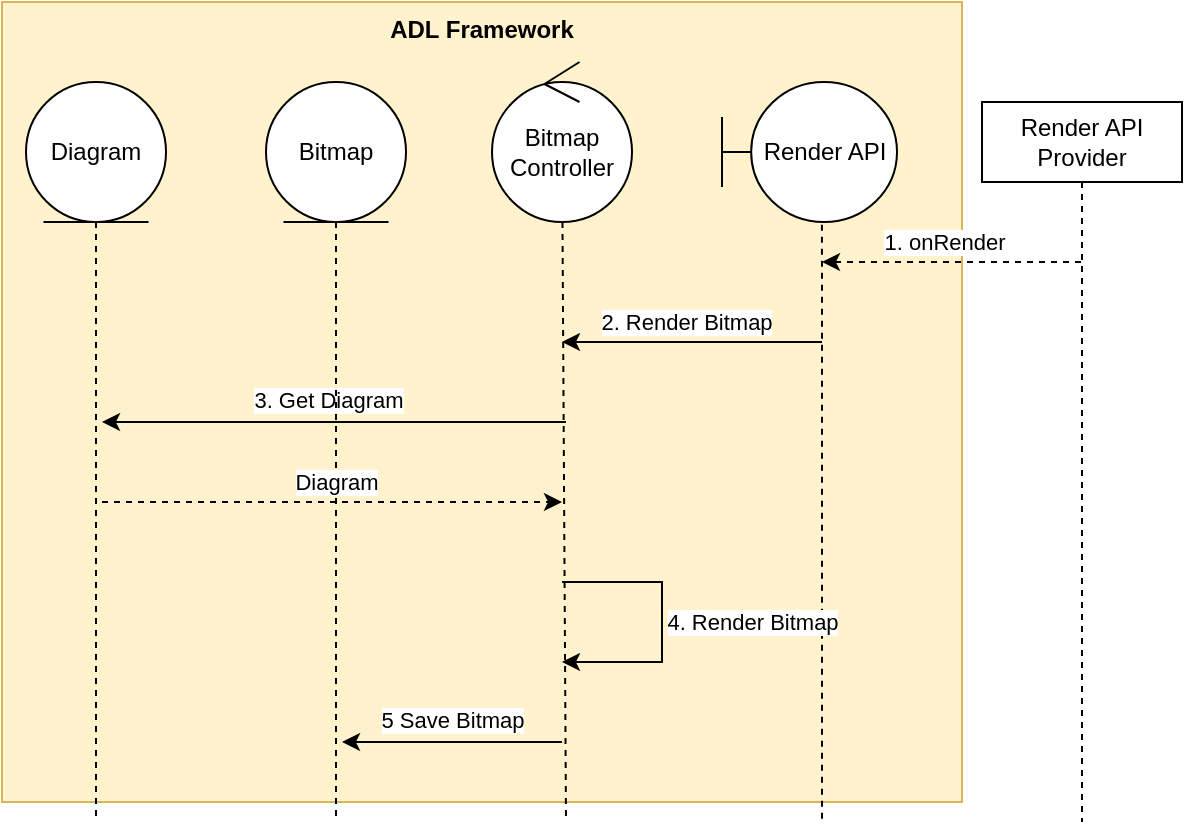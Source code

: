 <mxfile version="22.0.8" type="github">
  <diagram name="Page-1" id="xt_nnhYu07Hq9b79k1ty">
    <mxGraphModel dx="1394" dy="1847" grid="1" gridSize="10" guides="1" tooltips="1" connect="1" arrows="1" fold="1" page="1" pageScale="1" pageWidth="850" pageHeight="1100" math="0" shadow="0">
      <root>
        <mxCell id="0" />
        <mxCell id="1" parent="0" />
        <mxCell id="qb9J2J97RWohNg8CDa3N-9" value="&lt;b&gt;ADL Framework&lt;/b&gt;" style="rounded=0;whiteSpace=wrap;html=1;verticalAlign=top;fillColor=#fff2cc;strokeColor=#d6b656;" parent="1" vertex="1">
          <mxGeometry x="280" y="-10" width="480" height="400" as="geometry" />
        </mxCell>
        <mxCell id="d2GdL6p6CnoJohmCuEtg-9" style="rounded=0;orthogonalLoop=1;jettySize=auto;html=1;exitX=0.5;exitY=1;exitDx=0;exitDy=0;dashed=1;endArrow=none;endFill=0;" parent="1" edge="1">
          <mxGeometry relative="1" as="geometry">
            <mxPoint x="327" y="400" as="targetPoint" />
            <mxPoint x="327" y="100" as="sourcePoint" />
          </mxGeometry>
        </mxCell>
        <mxCell id="d2GdL6p6CnoJohmCuEtg-8" value="Diagram" style="ellipse;shape=umlEntity;whiteSpace=wrap;html=1;" parent="1" vertex="1">
          <mxGeometry x="292" y="30" width="70" height="70" as="geometry" />
        </mxCell>
        <mxCell id="qb9J2J97RWohNg8CDa3N-3" style="rounded=0;orthogonalLoop=1;jettySize=auto;html=1;dashed=1;endArrow=none;endFill=0;" parent="1" source="qb9J2J97RWohNg8CDa3N-4" edge="1">
          <mxGeometry relative="1" as="geometry">
            <mxPoint x="562" y="400" as="targetPoint" />
          </mxGeometry>
        </mxCell>
        <mxCell id="qb9J2J97RWohNg8CDa3N-4" value="Bitmap Controller" style="ellipse;shape=umlControl;whiteSpace=wrap;html=1;" parent="1" vertex="1">
          <mxGeometry x="525" y="20" width="70" height="80" as="geometry" />
        </mxCell>
        <mxCell id="qb9J2J97RWohNg8CDa3N-12" style="rounded=0;orthogonalLoop=1;jettySize=auto;html=1;endArrow=none;endFill=0;dashed=1;exitX=0.571;exitY=1.019;exitDx=0;exitDy=0;exitPerimeter=0;" parent="1" source="qb9J2J97RWohNg8CDa3N-13" edge="1">
          <mxGeometry relative="1" as="geometry">
            <mxPoint x="690" y="400" as="targetPoint" />
            <Array as="points">
              <mxPoint x="690" y="130" />
            </Array>
          </mxGeometry>
        </mxCell>
        <mxCell id="qb9J2J97RWohNg8CDa3N-13" value="Render API" style="shape=umlBoundary;whiteSpace=wrap;html=1;" parent="1" vertex="1">
          <mxGeometry x="640" y="30" width="87.5" height="70" as="geometry" />
        </mxCell>
        <mxCell id="qb9J2J97RWohNg8CDa3N-14" value="Render API Provider" style="shape=umlLifeline;perimeter=lifelinePerimeter;whiteSpace=wrap;html=1;container=1;dropTarget=0;collapsible=0;recursiveResize=0;outlineConnect=0;portConstraint=eastwest;newEdgeStyle={&quot;curved&quot;:0,&quot;rounded&quot;:0};" parent="1" vertex="1">
          <mxGeometry x="770" y="40" width="100" height="360" as="geometry" />
        </mxCell>
        <mxCell id="h0las7Yoy4YC9POL-h1v-2" value="" style="endArrow=classic;html=1;rounded=0;dashed=1;" edge="1" parent="1">
          <mxGeometry width="50" height="50" relative="1" as="geometry">
            <mxPoint x="819.5" y="120" as="sourcePoint" />
            <mxPoint x="690" y="120" as="targetPoint" />
          </mxGeometry>
        </mxCell>
        <mxCell id="h0las7Yoy4YC9POL-h1v-9" value="1. onRender" style="edgeLabel;html=1;align=center;verticalAlign=middle;resizable=0;points=[];" vertex="1" connectable="0" parent="h0las7Yoy4YC9POL-h1v-2">
          <mxGeometry x="0.155" y="-1" relative="1" as="geometry">
            <mxPoint x="6" y="-9" as="offset" />
          </mxGeometry>
        </mxCell>
        <mxCell id="h0las7Yoy4YC9POL-h1v-3" value="" style="endArrow=classic;html=1;rounded=0;" edge="1" parent="1">
          <mxGeometry width="50" height="50" relative="1" as="geometry">
            <mxPoint x="690" y="160" as="sourcePoint" />
            <mxPoint x="560" y="160" as="targetPoint" />
          </mxGeometry>
        </mxCell>
        <mxCell id="h0las7Yoy4YC9POL-h1v-11" value="2. Render Bitmap" style="edgeLabel;html=1;align=center;verticalAlign=middle;resizable=0;points=[];" vertex="1" connectable="0" parent="h0las7Yoy4YC9POL-h1v-3">
          <mxGeometry x="0.052" y="-1" relative="1" as="geometry">
            <mxPoint y="-9" as="offset" />
          </mxGeometry>
        </mxCell>
        <mxCell id="h0las7Yoy4YC9POL-h1v-4" value="" style="endArrow=classic;html=1;rounded=0;" edge="1" parent="1">
          <mxGeometry width="50" height="50" relative="1" as="geometry">
            <mxPoint x="562" y="200" as="sourcePoint" />
            <mxPoint x="330" y="200" as="targetPoint" />
          </mxGeometry>
        </mxCell>
        <mxCell id="h0las7Yoy4YC9POL-h1v-12" value="3. Get Diagram" style="edgeLabel;html=1;align=center;verticalAlign=middle;resizable=0;points=[];" vertex="1" connectable="0" parent="h0las7Yoy4YC9POL-h1v-4">
          <mxGeometry x="0.141" y="-1" relative="1" as="geometry">
            <mxPoint x="13" y="-10" as="offset" />
          </mxGeometry>
        </mxCell>
        <mxCell id="h0las7Yoy4YC9POL-h1v-5" style="rounded=0;orthogonalLoop=1;jettySize=auto;html=1;exitX=0.5;exitY=1;exitDx=0;exitDy=0;dashed=1;endArrow=none;endFill=0;" edge="1" parent="1">
          <mxGeometry relative="1" as="geometry">
            <mxPoint x="447" y="400" as="targetPoint" />
            <mxPoint x="447" y="100" as="sourcePoint" />
          </mxGeometry>
        </mxCell>
        <mxCell id="h0las7Yoy4YC9POL-h1v-6" value="Bitmap" style="ellipse;shape=umlEntity;whiteSpace=wrap;html=1;" vertex="1" parent="1">
          <mxGeometry x="412" y="30" width="70" height="70" as="geometry" />
        </mxCell>
        <mxCell id="h0las7Yoy4YC9POL-h1v-7" value="" style="endArrow=classic;html=1;rounded=0;dashed=1;" edge="1" parent="1">
          <mxGeometry width="50" height="50" relative="1" as="geometry">
            <mxPoint x="330" y="240" as="sourcePoint" />
            <mxPoint x="560" y="240" as="targetPoint" />
          </mxGeometry>
        </mxCell>
        <mxCell id="h0las7Yoy4YC9POL-h1v-13" value="Diagram" style="edgeLabel;html=1;align=center;verticalAlign=middle;resizable=0;points=[];" vertex="1" connectable="0" parent="h0las7Yoy4YC9POL-h1v-7">
          <mxGeometry x="-0.29" y="2" relative="1" as="geometry">
            <mxPoint x="35" y="-8" as="offset" />
          </mxGeometry>
        </mxCell>
        <mxCell id="h0las7Yoy4YC9POL-h1v-18" value="" style="endArrow=classic;html=1;rounded=0;edgeStyle=elbowEdgeStyle;" edge="1" parent="1">
          <mxGeometry width="50" height="50" relative="1" as="geometry">
            <mxPoint x="560" y="280" as="sourcePoint" />
            <mxPoint x="560" y="320" as="targetPoint" />
            <Array as="points">
              <mxPoint x="610" y="310" />
            </Array>
          </mxGeometry>
        </mxCell>
        <mxCell id="h0las7Yoy4YC9POL-h1v-21" value="4. Render Bitmap" style="edgeLabel;html=1;align=center;verticalAlign=middle;resizable=0;points=[];" vertex="1" connectable="0" parent="h0las7Yoy4YC9POL-h1v-18">
          <mxGeometry x="-0.012" y="-4" relative="1" as="geometry">
            <mxPoint x="49" y="1" as="offset" />
          </mxGeometry>
        </mxCell>
        <mxCell id="h0las7Yoy4YC9POL-h1v-23" value="" style="endArrow=classic;html=1;rounded=0;" edge="1" parent="1">
          <mxGeometry width="50" height="50" relative="1" as="geometry">
            <mxPoint x="560" y="360" as="sourcePoint" />
            <mxPoint x="450" y="360" as="targetPoint" />
          </mxGeometry>
        </mxCell>
        <mxCell id="h0las7Yoy4YC9POL-h1v-24" value="5 Save Bitmap" style="edgeLabel;html=1;align=center;verticalAlign=middle;resizable=0;points=[];" vertex="1" connectable="0" parent="h0las7Yoy4YC9POL-h1v-23">
          <mxGeometry x="0.011" relative="1" as="geometry">
            <mxPoint y="-11" as="offset" />
          </mxGeometry>
        </mxCell>
      </root>
    </mxGraphModel>
  </diagram>
</mxfile>
